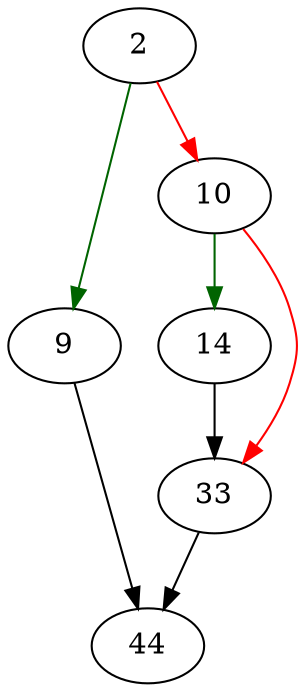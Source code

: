 strict digraph "sqlite3BtreeSecureDelete" {
	// Node definitions.
	2 [entry=true];
	9;
	10;
	44;
	14;
	33;

	// Edge definitions.
	2 -> 9 [
		color=darkgreen
		cond=true
	];
	2 -> 10 [
		color=red
		cond=false
	];
	9 -> 44;
	10 -> 14 [
		color=darkgreen
		cond=true
	];
	10 -> 33 [
		color=red
		cond=false
	];
	14 -> 33;
	33 -> 44;
}